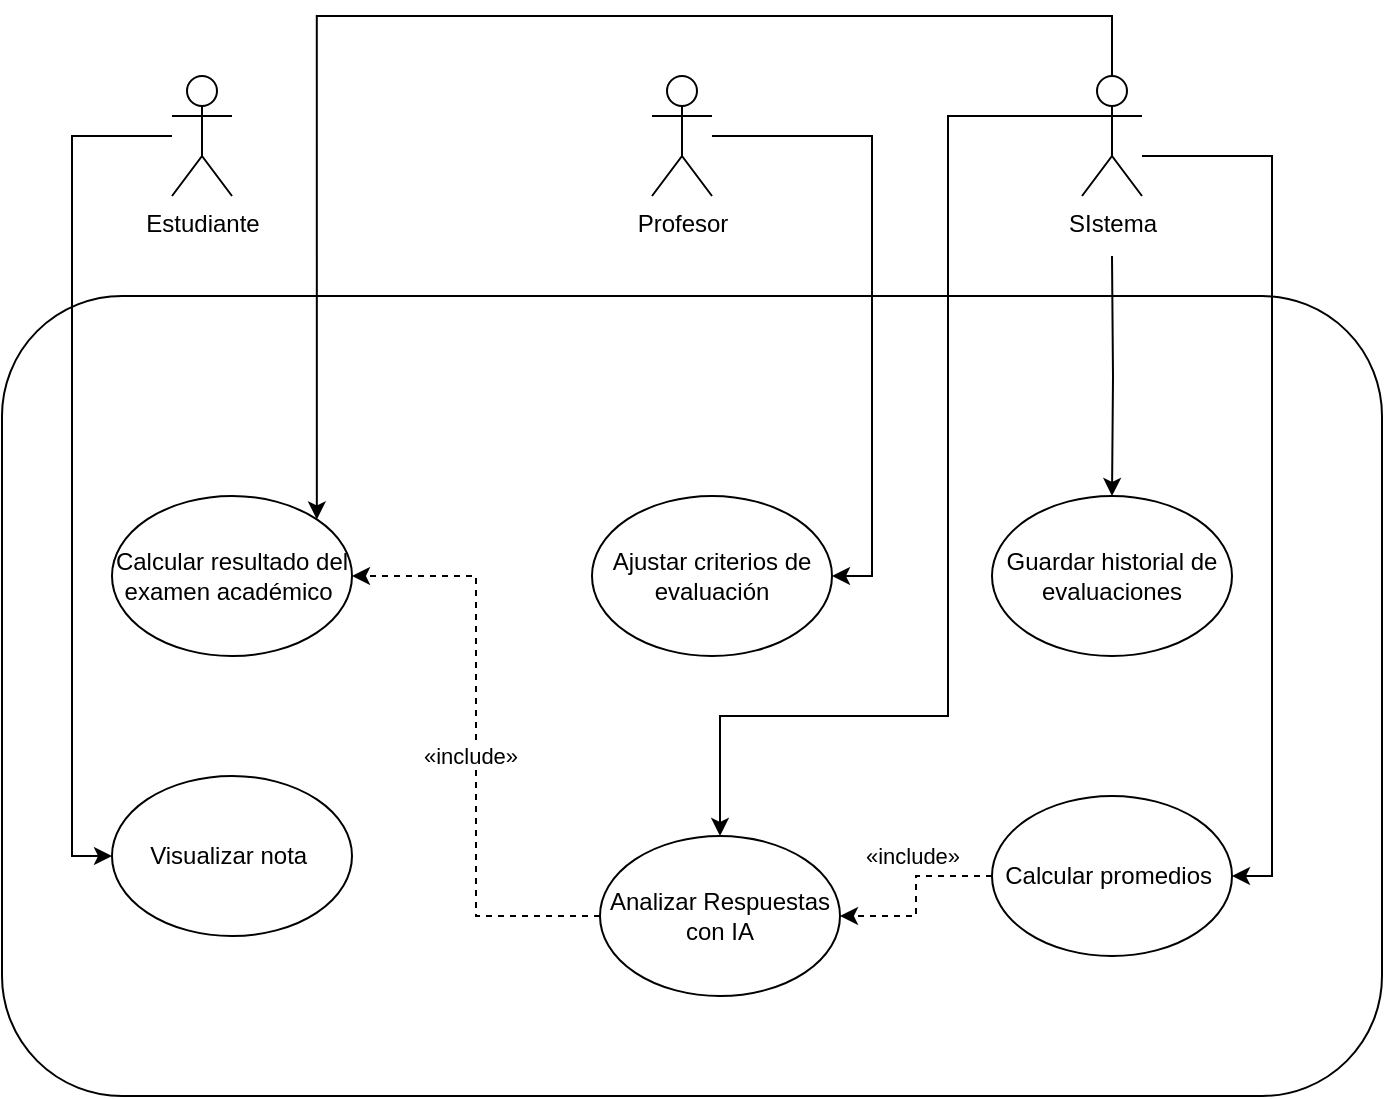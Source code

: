 <mxfile version="26.2.5">
  <diagram name="Página-1" id="94LdTMhv0Lw9kARQnBvH">
    <mxGraphModel dx="1594" dy="929" grid="1" gridSize="10" guides="1" tooltips="1" connect="1" arrows="1" fold="1" page="1" pageScale="1" pageWidth="827" pageHeight="1169" math="0" shadow="0">
      <root>
        <mxCell id="0" />
        <mxCell id="1" parent="0" />
        <mxCell id="6lRI0SPo2LRtaiyrAJHG-10" value="" style="rounded=1;whiteSpace=wrap;html=1;" vertex="1" parent="1">
          <mxGeometry x="55" y="160" width="690" height="400" as="geometry" />
        </mxCell>
        <mxCell id="6lRI0SPo2LRtaiyrAJHG-11" value="Calcular resultado del examen académico&amp;nbsp;" style="ellipse;whiteSpace=wrap;html=1;" vertex="1" parent="1">
          <mxGeometry x="110" y="260" width="120" height="80" as="geometry" />
        </mxCell>
        <mxCell id="6lRI0SPo2LRtaiyrAJHG-32" style="edgeStyle=orthogonalEdgeStyle;rounded=0;orthogonalLoop=1;jettySize=auto;html=1;entryX=1;entryY=0.5;entryDx=0;entryDy=0;dashed=1;" edge="1" parent="1" source="6lRI0SPo2LRtaiyrAJHG-12" target="6lRI0SPo2LRtaiyrAJHG-11">
          <mxGeometry relative="1" as="geometry" />
        </mxCell>
        <mxCell id="6lRI0SPo2LRtaiyrAJHG-41" value="«include»" style="edgeLabel;html=1;align=center;verticalAlign=middle;resizable=0;points=[];" vertex="1" connectable="0" parent="6lRI0SPo2LRtaiyrAJHG-32">
          <mxGeometry x="-0.031" y="3" relative="1" as="geometry">
            <mxPoint as="offset" />
          </mxGeometry>
        </mxCell>
        <mxCell id="6lRI0SPo2LRtaiyrAJHG-12" value="Analizar Respuestas con IA" style="ellipse;whiteSpace=wrap;html=1;" vertex="1" parent="1">
          <mxGeometry x="354" y="430" width="120" height="80" as="geometry" />
        </mxCell>
        <mxCell id="6lRI0SPo2LRtaiyrAJHG-13" value="Guardar historial de evaluaciones" style="ellipse;whiteSpace=wrap;html=1;" vertex="1" parent="1">
          <mxGeometry x="550" y="260" width="120" height="80" as="geometry" />
        </mxCell>
        <mxCell id="6lRI0SPo2LRtaiyrAJHG-14" value="Ajustar criterios de evaluación" style="ellipse;whiteSpace=wrap;html=1;" vertex="1" parent="1">
          <mxGeometry x="350" y="260" width="120" height="80" as="geometry" />
        </mxCell>
        <mxCell id="6lRI0SPo2LRtaiyrAJHG-15" value="Visualizar nota&amp;nbsp;" style="ellipse;whiteSpace=wrap;html=1;" vertex="1" parent="1">
          <mxGeometry x="110" y="400" width="120" height="80" as="geometry" />
        </mxCell>
        <mxCell id="6lRI0SPo2LRtaiyrAJHG-30" style="edgeStyle=orthogonalEdgeStyle;rounded=0;orthogonalLoop=1;jettySize=auto;html=1;entryX=1;entryY=0.5;entryDx=0;entryDy=0;dashed=1;" edge="1" parent="1" source="6lRI0SPo2LRtaiyrAJHG-16" target="6lRI0SPo2LRtaiyrAJHG-12">
          <mxGeometry relative="1" as="geometry" />
        </mxCell>
        <mxCell id="6lRI0SPo2LRtaiyrAJHG-40" value="«include»" style="edgeLabel;html=1;align=center;verticalAlign=middle;resizable=0;points=[];" vertex="1" connectable="0" parent="6lRI0SPo2LRtaiyrAJHG-30">
          <mxGeometry x="-0.492" y="2" relative="1" as="geometry">
            <mxPoint x="-16" y="-12" as="offset" />
          </mxGeometry>
        </mxCell>
        <mxCell id="6lRI0SPo2LRtaiyrAJHG-16" value="Calcular promedios&amp;nbsp;" style="ellipse;whiteSpace=wrap;html=1;" vertex="1" parent="1">
          <mxGeometry x="550" y="410" width="120" height="80" as="geometry" />
        </mxCell>
        <mxCell id="6lRI0SPo2LRtaiyrAJHG-27" style="edgeStyle=orthogonalEdgeStyle;rounded=0;orthogonalLoop=1;jettySize=auto;html=1;entryX=0;entryY=0.5;entryDx=0;entryDy=0;" edge="1" parent="1" source="6lRI0SPo2LRtaiyrAJHG-17" target="6lRI0SPo2LRtaiyrAJHG-15">
          <mxGeometry relative="1" as="geometry">
            <Array as="points">
              <mxPoint x="90" y="80" />
              <mxPoint x="90" y="440" />
            </Array>
          </mxGeometry>
        </mxCell>
        <mxCell id="6lRI0SPo2LRtaiyrAJHG-17" value="Estudiante" style="shape=umlActor;verticalLabelPosition=bottom;verticalAlign=top;html=1;outlineConnect=0;" vertex="1" parent="1">
          <mxGeometry x="140" y="50" width="30" height="60" as="geometry" />
        </mxCell>
        <mxCell id="6lRI0SPo2LRtaiyrAJHG-28" style="edgeStyle=orthogonalEdgeStyle;rounded=0;orthogonalLoop=1;jettySize=auto;html=1;entryX=1;entryY=0.5;entryDx=0;entryDy=0;" edge="1" parent="1" source="6lRI0SPo2LRtaiyrAJHG-20" target="6lRI0SPo2LRtaiyrAJHG-14">
          <mxGeometry relative="1" as="geometry">
            <Array as="points">
              <mxPoint x="490" y="80" />
              <mxPoint x="490" y="300" />
            </Array>
          </mxGeometry>
        </mxCell>
        <mxCell id="6lRI0SPo2LRtaiyrAJHG-20" value="Profesor" style="shape=umlActor;verticalLabelPosition=bottom;verticalAlign=top;html=1;outlineConnect=0;" vertex="1" parent="1">
          <mxGeometry x="380" y="50" width="30" height="60" as="geometry" />
        </mxCell>
        <mxCell id="6lRI0SPo2LRtaiyrAJHG-35" style="edgeStyle=orthogonalEdgeStyle;rounded=0;orthogonalLoop=1;jettySize=auto;html=1;entryX=1;entryY=0.5;entryDx=0;entryDy=0;" edge="1" parent="1" source="6lRI0SPo2LRtaiyrAJHG-23" target="6lRI0SPo2LRtaiyrAJHG-16">
          <mxGeometry relative="1" as="geometry">
            <Array as="points">
              <mxPoint x="690" y="90" />
              <mxPoint x="690" y="450" />
            </Array>
          </mxGeometry>
        </mxCell>
        <mxCell id="6lRI0SPo2LRtaiyrAJHG-37" style="edgeStyle=orthogonalEdgeStyle;rounded=0;orthogonalLoop=1;jettySize=auto;html=1;entryX=1;entryY=0;entryDx=0;entryDy=0;" edge="1" parent="1" source="6lRI0SPo2LRtaiyrAJHG-23" target="6lRI0SPo2LRtaiyrAJHG-11">
          <mxGeometry relative="1" as="geometry">
            <mxPoint x="610" y="18.4" as="targetPoint" />
            <Array as="points">
              <mxPoint x="610" y="20" />
              <mxPoint x="212" y="20" />
            </Array>
          </mxGeometry>
        </mxCell>
        <mxCell id="6lRI0SPo2LRtaiyrAJHG-23" value="SIstema" style="shape=umlActor;verticalLabelPosition=bottom;verticalAlign=top;html=1;outlineConnect=0;" vertex="1" parent="1">
          <mxGeometry x="595" y="50" width="30" height="60" as="geometry" />
        </mxCell>
        <mxCell id="6lRI0SPo2LRtaiyrAJHG-25" style="edgeStyle=orthogonalEdgeStyle;rounded=0;orthogonalLoop=1;jettySize=auto;html=1;entryX=0.5;entryY=0;entryDx=0;entryDy=0;" edge="1" parent="1" target="6lRI0SPo2LRtaiyrAJHG-13">
          <mxGeometry relative="1" as="geometry">
            <mxPoint x="610" y="140" as="sourcePoint" />
            <mxPoint x="595" y="270" as="targetPoint" />
          </mxGeometry>
        </mxCell>
        <mxCell id="6lRI0SPo2LRtaiyrAJHG-36" style="edgeStyle=orthogonalEdgeStyle;rounded=0;orthogonalLoop=1;jettySize=auto;html=1;exitX=0;exitY=0.333;exitDx=0;exitDy=0;exitPerimeter=0;" edge="1" parent="1" source="6lRI0SPo2LRtaiyrAJHG-23" target="6lRI0SPo2LRtaiyrAJHG-12">
          <mxGeometry relative="1" as="geometry">
            <Array as="points">
              <mxPoint x="528" y="70" />
              <mxPoint x="528" y="370" />
              <mxPoint x="414" y="370" />
            </Array>
          </mxGeometry>
        </mxCell>
      </root>
    </mxGraphModel>
  </diagram>
</mxfile>
